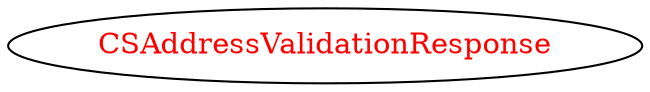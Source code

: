 digraph dependencyGraph {
 concentrate=true;
 ranksep="2.0";
 rankdir="LR"; 
 splines="ortho";
"CSAddressValidationResponse" [fontcolor="red"];
}